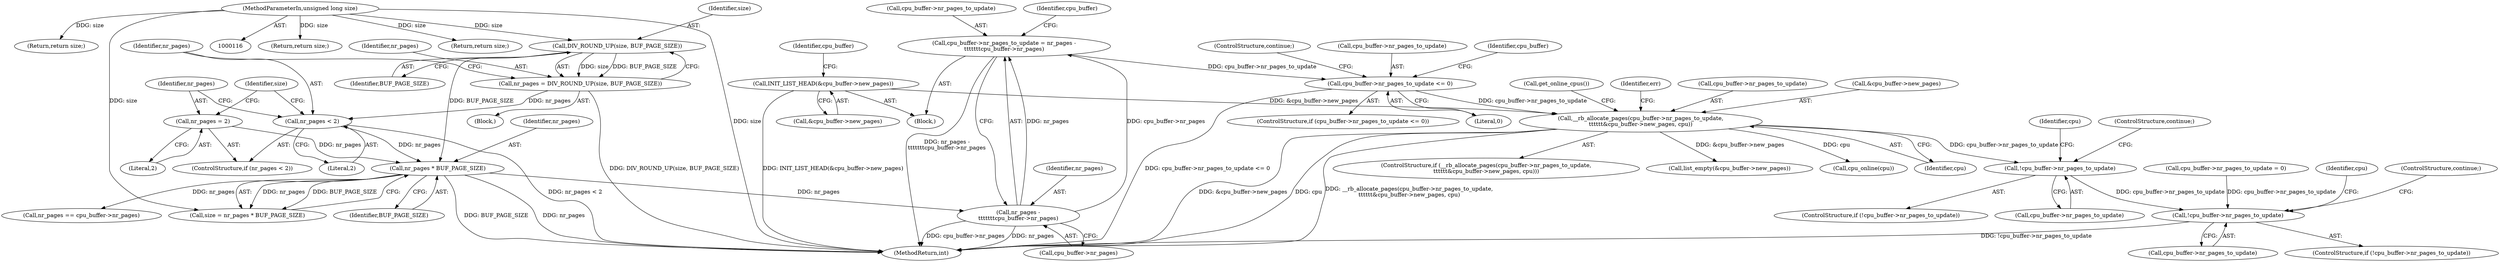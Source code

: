 digraph "0_linux_59643d1535eb220668692a5359de22545af579f6@API" {
"1000237" [label="(Call,!cpu_buffer->nr_pages_to_update)"];
"1000212" [label="(Call,__rb_allocate_pages(cpu_buffer->nr_pages_to_update,\n\t\t\t\t\t\t&cpu_buffer->new_pages, cpu))"];
"1000200" [label="(Call,cpu_buffer->nr_pages_to_update <= 0)"];
"1000190" [label="(Call,cpu_buffer->nr_pages_to_update = nr_pages -\n\t\t\t\t\t\t\tcpu_buffer->nr_pages)"];
"1000194" [label="(Call,nr_pages -\n\t\t\t\t\t\t\tcpu_buffer->nr_pages)"];
"1000160" [label="(Call,nr_pages * BUF_PAGE_SIZE)"];
"1000152" [label="(Call,nr_pages < 2)"];
"1000146" [label="(Call,nr_pages = DIV_ROUND_UP(size, BUF_PAGE_SIZE))"];
"1000148" [label="(Call,DIV_ROUND_UP(size, BUF_PAGE_SIZE))"];
"1000118" [label="(MethodParameterIn,unsigned long size)"];
"1000155" [label="(Call,nr_pages = 2)"];
"1000206" [label="(Call,INIT_LIST_HEAD(&cpu_buffer->new_pages))"];
"1000271" [label="(Call,!cpu_buffer->nr_pages_to_update)"];
"1000270" [label="(ControlStructure,if (!cpu_buffer->nr_pages_to_update))"];
"1000249" [label="(Call,cpu_buffer->nr_pages_to_update = 0)"];
"1000146" [label="(Call,nr_pages = DIV_ROUND_UP(size, BUF_PAGE_SIZE))"];
"1000131" [label="(Return,return size;)"];
"1000241" [label="(ControlStructure,continue;)"];
"1000209" [label="(Identifier,cpu_buffer)"];
"1000278" [label="(Identifier,cpu)"];
"1000212" [label="(Call,__rb_allocate_pages(cpu_buffer->nr_pages_to_update,\n\t\t\t\t\t\t&cpu_buffer->new_pages, cpu))"];
"1000161" [label="(Identifier,nr_pages)"];
"1000237" [label="(Call,!cpu_buffer->nr_pages_to_update)"];
"1000236" [label="(ControlStructure,if (!cpu_buffer->nr_pages_to_update))"];
"1000150" [label="(Identifier,BUF_PAGE_SIZE)"];
"1000244" [label="(Call,cpu_online(cpu))"];
"1000199" [label="(ControlStructure,if (cpu_buffer->nr_pages_to_update <= 0))"];
"1000155" [label="(Call,nr_pages = 2)"];
"1000206" [label="(Call,INIT_LIST_HEAD(&cpu_buffer->new_pages))"];
"1000245" [label="(Identifier,cpu)"];
"1000271" [label="(Call,!cpu_buffer->nr_pages_to_update)"];
"1000204" [label="(Literal,0)"];
"1000144" [label="(Return,return size;)"];
"1000162" [label="(Identifier,BUF_PAGE_SIZE)"];
"1000275" [label="(ControlStructure,continue;)"];
"1000152" [label="(Call,nr_pages < 2)"];
"1000147" [label="(Identifier,nr_pages)"];
"1000190" [label="(Call,cpu_buffer->nr_pages_to_update = nr_pages -\n\t\t\t\t\t\t\tcpu_buffer->nr_pages)"];
"1000194" [label="(Call,nr_pages -\n\t\t\t\t\t\t\tcpu_buffer->nr_pages)"];
"1000148" [label="(Call,DIV_ROUND_UP(size, BUF_PAGE_SIZE))"];
"1000159" [label="(Identifier,size)"];
"1000118" [label="(MethodParameterIn,unsigned long size)"];
"1000410" [label="(Return,return size;)"];
"1000214" [label="(Identifier,cpu_buffer)"];
"1000195" [label="(Identifier,nr_pages)"];
"1000196" [label="(Call,cpu_buffer->nr_pages)"];
"1000227" [label="(Call,get_online_cpus())"];
"1000220" [label="(Identifier,cpu)"];
"1000223" [label="(Identifier,err)"];
"1000157" [label="(Literal,2)"];
"1000308" [label="(Call,nr_pages == cpu_buffer->nr_pages)"];
"1000158" [label="(Call,size = nr_pages * BUF_PAGE_SIZE)"];
"1000450" [label="(MethodReturn,int)"];
"1000211" [label="(ControlStructure,if (__rb_allocate_pages(cpu_buffer->nr_pages_to_update,\n\t\t\t\t\t\t&cpu_buffer->new_pages, cpu)))"];
"1000153" [label="(Identifier,nr_pages)"];
"1000238" [label="(Call,cpu_buffer->nr_pages_to_update)"];
"1000191" [label="(Call,cpu_buffer->nr_pages_to_update)"];
"1000213" [label="(Call,cpu_buffer->nr_pages_to_update)"];
"1000120" [label="(Block,)"];
"1000156" [label="(Identifier,nr_pages)"];
"1000149" [label="(Identifier,size)"];
"1000207" [label="(Call,&cpu_buffer->new_pages)"];
"1000151" [label="(ControlStructure,if (nr_pages < 2))"];
"1000216" [label="(Call,&cpu_buffer->new_pages)"];
"1000205" [label="(ControlStructure,continue;)"];
"1000272" [label="(Call,cpu_buffer->nr_pages_to_update)"];
"1000429" [label="(Call,list_empty(&cpu_buffer->new_pages))"];
"1000201" [label="(Call,cpu_buffer->nr_pages_to_update)"];
"1000202" [label="(Identifier,cpu_buffer)"];
"1000160" [label="(Call,nr_pages * BUF_PAGE_SIZE)"];
"1000154" [label="(Literal,2)"];
"1000200" [label="(Call,cpu_buffer->nr_pages_to_update <= 0)"];
"1000182" [label="(Block,)"];
"1000237" -> "1000236"  [label="AST: "];
"1000237" -> "1000238"  [label="CFG: "];
"1000238" -> "1000237"  [label="AST: "];
"1000241" -> "1000237"  [label="CFG: "];
"1000245" -> "1000237"  [label="CFG: "];
"1000212" -> "1000237"  [label="DDG: cpu_buffer->nr_pages_to_update"];
"1000237" -> "1000271"  [label="DDG: cpu_buffer->nr_pages_to_update"];
"1000212" -> "1000211"  [label="AST: "];
"1000212" -> "1000220"  [label="CFG: "];
"1000213" -> "1000212"  [label="AST: "];
"1000216" -> "1000212"  [label="AST: "];
"1000220" -> "1000212"  [label="AST: "];
"1000223" -> "1000212"  [label="CFG: "];
"1000227" -> "1000212"  [label="CFG: "];
"1000212" -> "1000450"  [label="DDG: __rb_allocate_pages(cpu_buffer->nr_pages_to_update,\n\t\t\t\t\t\t&cpu_buffer->new_pages, cpu)"];
"1000212" -> "1000450"  [label="DDG: &cpu_buffer->new_pages"];
"1000212" -> "1000450"  [label="DDG: cpu"];
"1000200" -> "1000212"  [label="DDG: cpu_buffer->nr_pages_to_update"];
"1000206" -> "1000212"  [label="DDG: &cpu_buffer->new_pages"];
"1000212" -> "1000244"  [label="DDG: cpu"];
"1000212" -> "1000429"  [label="DDG: &cpu_buffer->new_pages"];
"1000200" -> "1000199"  [label="AST: "];
"1000200" -> "1000204"  [label="CFG: "];
"1000201" -> "1000200"  [label="AST: "];
"1000204" -> "1000200"  [label="AST: "];
"1000205" -> "1000200"  [label="CFG: "];
"1000209" -> "1000200"  [label="CFG: "];
"1000200" -> "1000450"  [label="DDG: cpu_buffer->nr_pages_to_update <= 0"];
"1000190" -> "1000200"  [label="DDG: cpu_buffer->nr_pages_to_update"];
"1000190" -> "1000182"  [label="AST: "];
"1000190" -> "1000194"  [label="CFG: "];
"1000191" -> "1000190"  [label="AST: "];
"1000194" -> "1000190"  [label="AST: "];
"1000202" -> "1000190"  [label="CFG: "];
"1000190" -> "1000450"  [label="DDG: nr_pages -\n\t\t\t\t\t\t\tcpu_buffer->nr_pages"];
"1000194" -> "1000190"  [label="DDG: nr_pages"];
"1000194" -> "1000190"  [label="DDG: cpu_buffer->nr_pages"];
"1000194" -> "1000196"  [label="CFG: "];
"1000195" -> "1000194"  [label="AST: "];
"1000196" -> "1000194"  [label="AST: "];
"1000194" -> "1000450"  [label="DDG: nr_pages"];
"1000194" -> "1000450"  [label="DDG: cpu_buffer->nr_pages"];
"1000160" -> "1000194"  [label="DDG: nr_pages"];
"1000160" -> "1000158"  [label="AST: "];
"1000160" -> "1000162"  [label="CFG: "];
"1000161" -> "1000160"  [label="AST: "];
"1000162" -> "1000160"  [label="AST: "];
"1000158" -> "1000160"  [label="CFG: "];
"1000160" -> "1000450"  [label="DDG: BUF_PAGE_SIZE"];
"1000160" -> "1000450"  [label="DDG: nr_pages"];
"1000160" -> "1000158"  [label="DDG: nr_pages"];
"1000160" -> "1000158"  [label="DDG: BUF_PAGE_SIZE"];
"1000152" -> "1000160"  [label="DDG: nr_pages"];
"1000155" -> "1000160"  [label="DDG: nr_pages"];
"1000148" -> "1000160"  [label="DDG: BUF_PAGE_SIZE"];
"1000160" -> "1000308"  [label="DDG: nr_pages"];
"1000152" -> "1000151"  [label="AST: "];
"1000152" -> "1000154"  [label="CFG: "];
"1000153" -> "1000152"  [label="AST: "];
"1000154" -> "1000152"  [label="AST: "];
"1000156" -> "1000152"  [label="CFG: "];
"1000159" -> "1000152"  [label="CFG: "];
"1000152" -> "1000450"  [label="DDG: nr_pages < 2"];
"1000146" -> "1000152"  [label="DDG: nr_pages"];
"1000146" -> "1000120"  [label="AST: "];
"1000146" -> "1000148"  [label="CFG: "];
"1000147" -> "1000146"  [label="AST: "];
"1000148" -> "1000146"  [label="AST: "];
"1000153" -> "1000146"  [label="CFG: "];
"1000146" -> "1000450"  [label="DDG: DIV_ROUND_UP(size, BUF_PAGE_SIZE)"];
"1000148" -> "1000146"  [label="DDG: size"];
"1000148" -> "1000146"  [label="DDG: BUF_PAGE_SIZE"];
"1000148" -> "1000150"  [label="CFG: "];
"1000149" -> "1000148"  [label="AST: "];
"1000150" -> "1000148"  [label="AST: "];
"1000118" -> "1000148"  [label="DDG: size"];
"1000118" -> "1000116"  [label="AST: "];
"1000118" -> "1000450"  [label="DDG: size"];
"1000118" -> "1000131"  [label="DDG: size"];
"1000118" -> "1000144"  [label="DDG: size"];
"1000118" -> "1000158"  [label="DDG: size"];
"1000118" -> "1000410"  [label="DDG: size"];
"1000155" -> "1000151"  [label="AST: "];
"1000155" -> "1000157"  [label="CFG: "];
"1000156" -> "1000155"  [label="AST: "];
"1000157" -> "1000155"  [label="AST: "];
"1000159" -> "1000155"  [label="CFG: "];
"1000206" -> "1000182"  [label="AST: "];
"1000206" -> "1000207"  [label="CFG: "];
"1000207" -> "1000206"  [label="AST: "];
"1000214" -> "1000206"  [label="CFG: "];
"1000206" -> "1000450"  [label="DDG: INIT_LIST_HEAD(&cpu_buffer->new_pages)"];
"1000271" -> "1000270"  [label="AST: "];
"1000271" -> "1000272"  [label="CFG: "];
"1000272" -> "1000271"  [label="AST: "];
"1000275" -> "1000271"  [label="CFG: "];
"1000278" -> "1000271"  [label="CFG: "];
"1000271" -> "1000450"  [label="DDG: !cpu_buffer->nr_pages_to_update"];
"1000249" -> "1000271"  [label="DDG: cpu_buffer->nr_pages_to_update"];
}
